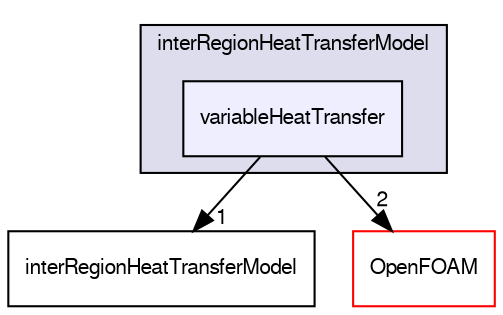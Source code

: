digraph "src/fvOptions/sources/interRegion/interRegionHeatTransferModel/variableHeatTransfer" {
  bgcolor=transparent;
  compound=true
  node [ fontsize="10", fontname="FreeSans"];
  edge [ labelfontsize="10", labelfontname="FreeSans"];
  subgraph clusterdir_4334e7bb2b7a8717127dd9b01895ee49 {
    graph [ bgcolor="#ddddee", pencolor="black", label="interRegionHeatTransferModel" fontname="FreeSans", fontsize="10", URL="dir_4334e7bb2b7a8717127dd9b01895ee49.html"]
  dir_3ac8ded74d08516c728a89644b408ec9 [shape=box, label="variableHeatTransfer", style="filled", fillcolor="#eeeeff", pencolor="black", URL="dir_3ac8ded74d08516c728a89644b408ec9.html"];
  }
  dir_efc11d5e42821830f4e09b05107d0f18 [shape=box label="interRegionHeatTransferModel" URL="dir_efc11d5e42821830f4e09b05107d0f18.html"];
  dir_c5473ff19b20e6ec4dfe5c310b3778a8 [shape=box label="OpenFOAM" color="red" URL="dir_c5473ff19b20e6ec4dfe5c310b3778a8.html"];
  dir_3ac8ded74d08516c728a89644b408ec9->dir_efc11d5e42821830f4e09b05107d0f18 [headlabel="1", labeldistance=1.5 headhref="dir_001186_001184.html"];
  dir_3ac8ded74d08516c728a89644b408ec9->dir_c5473ff19b20e6ec4dfe5c310b3778a8 [headlabel="2", labeldistance=1.5 headhref="dir_001186_001732.html"];
}
